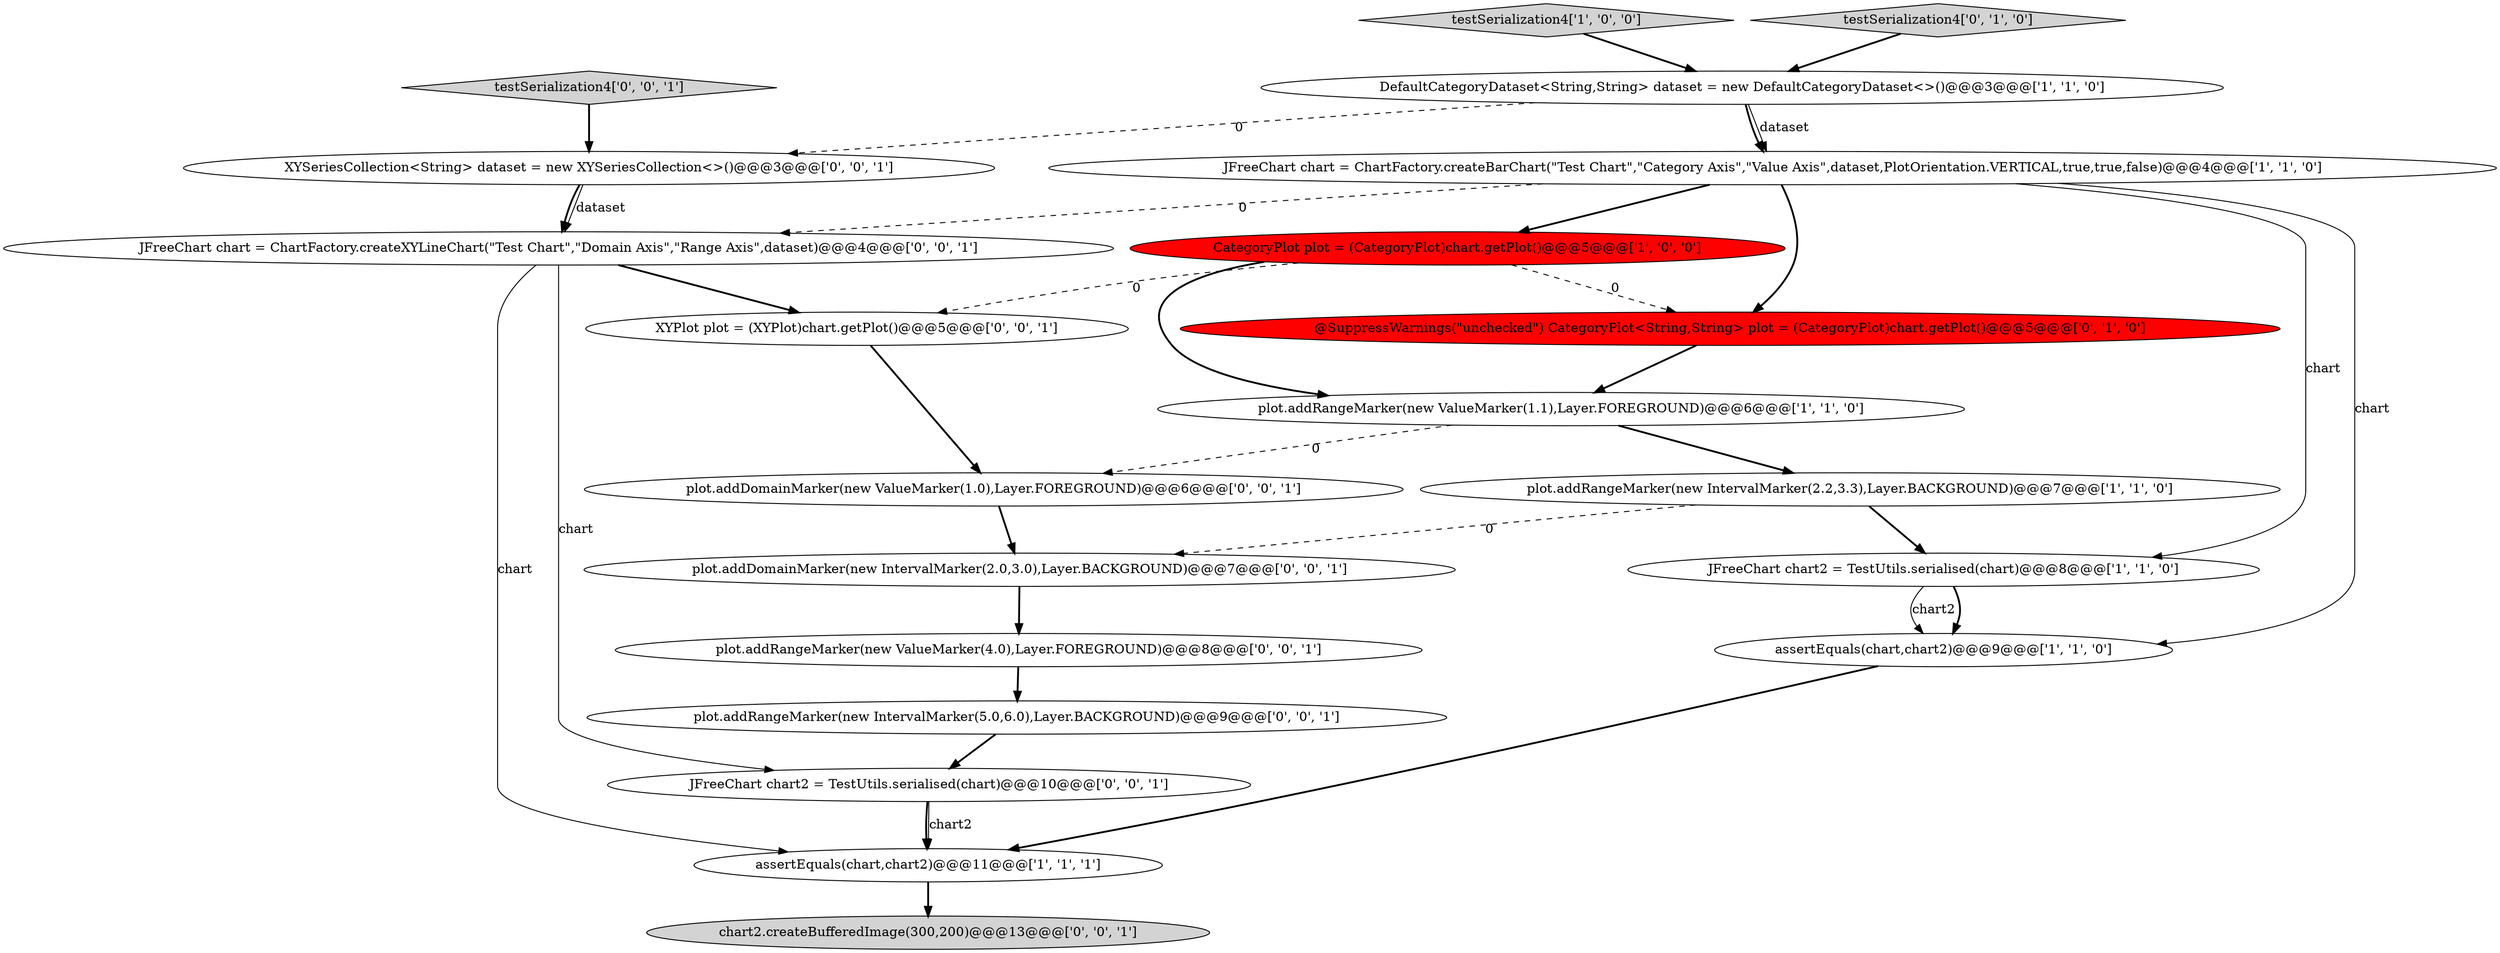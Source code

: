 digraph {
16 [style = filled, label = "JFreeChart chart2 = TestUtils.serialised(chart)@@@10@@@['0', '0', '1']", fillcolor = white, shape = ellipse image = "AAA0AAABBB3BBB"];
13 [style = filled, label = "plot.addRangeMarker(new ValueMarker(4.0),Layer.FOREGROUND)@@@8@@@['0', '0', '1']", fillcolor = white, shape = ellipse image = "AAA0AAABBB3BBB"];
12 [style = filled, label = "plot.addDomainMarker(new IntervalMarker(2.0,3.0),Layer.BACKGROUND)@@@7@@@['0', '0', '1']", fillcolor = white, shape = ellipse image = "AAA0AAABBB3BBB"];
2 [style = filled, label = "assertEquals(chart,chart2)@@@9@@@['1', '1', '0']", fillcolor = white, shape = ellipse image = "AAA0AAABBB1BBB"];
3 [style = filled, label = "plot.addRangeMarker(new ValueMarker(1.1),Layer.FOREGROUND)@@@6@@@['1', '1', '0']", fillcolor = white, shape = ellipse image = "AAA0AAABBB1BBB"];
18 [style = filled, label = "testSerialization4['0', '0', '1']", fillcolor = lightgray, shape = diamond image = "AAA0AAABBB3BBB"];
11 [style = filled, label = "chart2.createBufferedImage(300,200)@@@13@@@['0', '0', '1']", fillcolor = lightgray, shape = ellipse image = "AAA0AAABBB3BBB"];
1 [style = filled, label = "plot.addRangeMarker(new IntervalMarker(2.2,3.3),Layer.BACKGROUND)@@@7@@@['1', '1', '0']", fillcolor = white, shape = ellipse image = "AAA0AAABBB1BBB"];
19 [style = filled, label = "XYSeriesCollection<String> dataset = new XYSeriesCollection<>()@@@3@@@['0', '0', '1']", fillcolor = white, shape = ellipse image = "AAA0AAABBB3BBB"];
17 [style = filled, label = "JFreeChart chart = ChartFactory.createXYLineChart(\"Test Chart\",\"Domain Axis\",\"Range Axis\",dataset)@@@4@@@['0', '0', '1']", fillcolor = white, shape = ellipse image = "AAA0AAABBB3BBB"];
0 [style = filled, label = "assertEquals(chart,chart2)@@@11@@@['1', '1', '1']", fillcolor = white, shape = ellipse image = "AAA0AAABBB1BBB"];
9 [style = filled, label = "@SuppressWarnings(\"unchecked\") CategoryPlot<String,String> plot = (CategoryPlot)chart.getPlot()@@@5@@@['0', '1', '0']", fillcolor = red, shape = ellipse image = "AAA1AAABBB2BBB"];
8 [style = filled, label = "JFreeChart chart = ChartFactory.createBarChart(\"Test Chart\",\"Category Axis\",\"Value Axis\",dataset,PlotOrientation.VERTICAL,true,true,false)@@@4@@@['1', '1', '0']", fillcolor = white, shape = ellipse image = "AAA0AAABBB1BBB"];
4 [style = filled, label = "CategoryPlot plot = (CategoryPlot)chart.getPlot()@@@5@@@['1', '0', '0']", fillcolor = red, shape = ellipse image = "AAA1AAABBB1BBB"];
7 [style = filled, label = "testSerialization4['1', '0', '0']", fillcolor = lightgray, shape = diamond image = "AAA0AAABBB1BBB"];
15 [style = filled, label = "XYPlot plot = (XYPlot)chart.getPlot()@@@5@@@['0', '0', '1']", fillcolor = white, shape = ellipse image = "AAA0AAABBB3BBB"];
14 [style = filled, label = "plot.addDomainMarker(new ValueMarker(1.0),Layer.FOREGROUND)@@@6@@@['0', '0', '1']", fillcolor = white, shape = ellipse image = "AAA0AAABBB3BBB"];
6 [style = filled, label = "JFreeChart chart2 = TestUtils.serialised(chart)@@@8@@@['1', '1', '0']", fillcolor = white, shape = ellipse image = "AAA0AAABBB1BBB"];
5 [style = filled, label = "DefaultCategoryDataset<String,String> dataset = new DefaultCategoryDataset<>()@@@3@@@['1', '1', '0']", fillcolor = white, shape = ellipse image = "AAA0AAABBB1BBB"];
10 [style = filled, label = "testSerialization4['0', '1', '0']", fillcolor = lightgray, shape = diamond image = "AAA0AAABBB2BBB"];
20 [style = filled, label = "plot.addRangeMarker(new IntervalMarker(5.0,6.0),Layer.BACKGROUND)@@@9@@@['0', '0', '1']", fillcolor = white, shape = ellipse image = "AAA0AAABBB3BBB"];
5->8 [style = bold, label=""];
4->3 [style = bold, label=""];
16->0 [style = bold, label=""];
3->1 [style = bold, label=""];
15->14 [style = bold, label=""];
8->6 [style = solid, label="chart"];
18->19 [style = bold, label=""];
5->8 [style = solid, label="dataset"];
0->11 [style = bold, label=""];
19->17 [style = bold, label=""];
6->2 [style = bold, label=""];
12->13 [style = bold, label=""];
4->9 [style = dashed, label="0"];
1->12 [style = dashed, label="0"];
16->0 [style = solid, label="chart2"];
7->5 [style = bold, label=""];
2->0 [style = bold, label=""];
1->6 [style = bold, label=""];
10->5 [style = bold, label=""];
19->17 [style = solid, label="dataset"];
6->2 [style = solid, label="chart2"];
20->16 [style = bold, label=""];
4->15 [style = dashed, label="0"];
14->12 [style = bold, label=""];
17->15 [style = bold, label=""];
8->9 [style = bold, label=""];
17->0 [style = solid, label="chart"];
9->3 [style = bold, label=""];
8->17 [style = dashed, label="0"];
8->4 [style = bold, label=""];
3->14 [style = dashed, label="0"];
8->2 [style = solid, label="chart"];
5->19 [style = dashed, label="0"];
17->16 [style = solid, label="chart"];
13->20 [style = bold, label=""];
}
